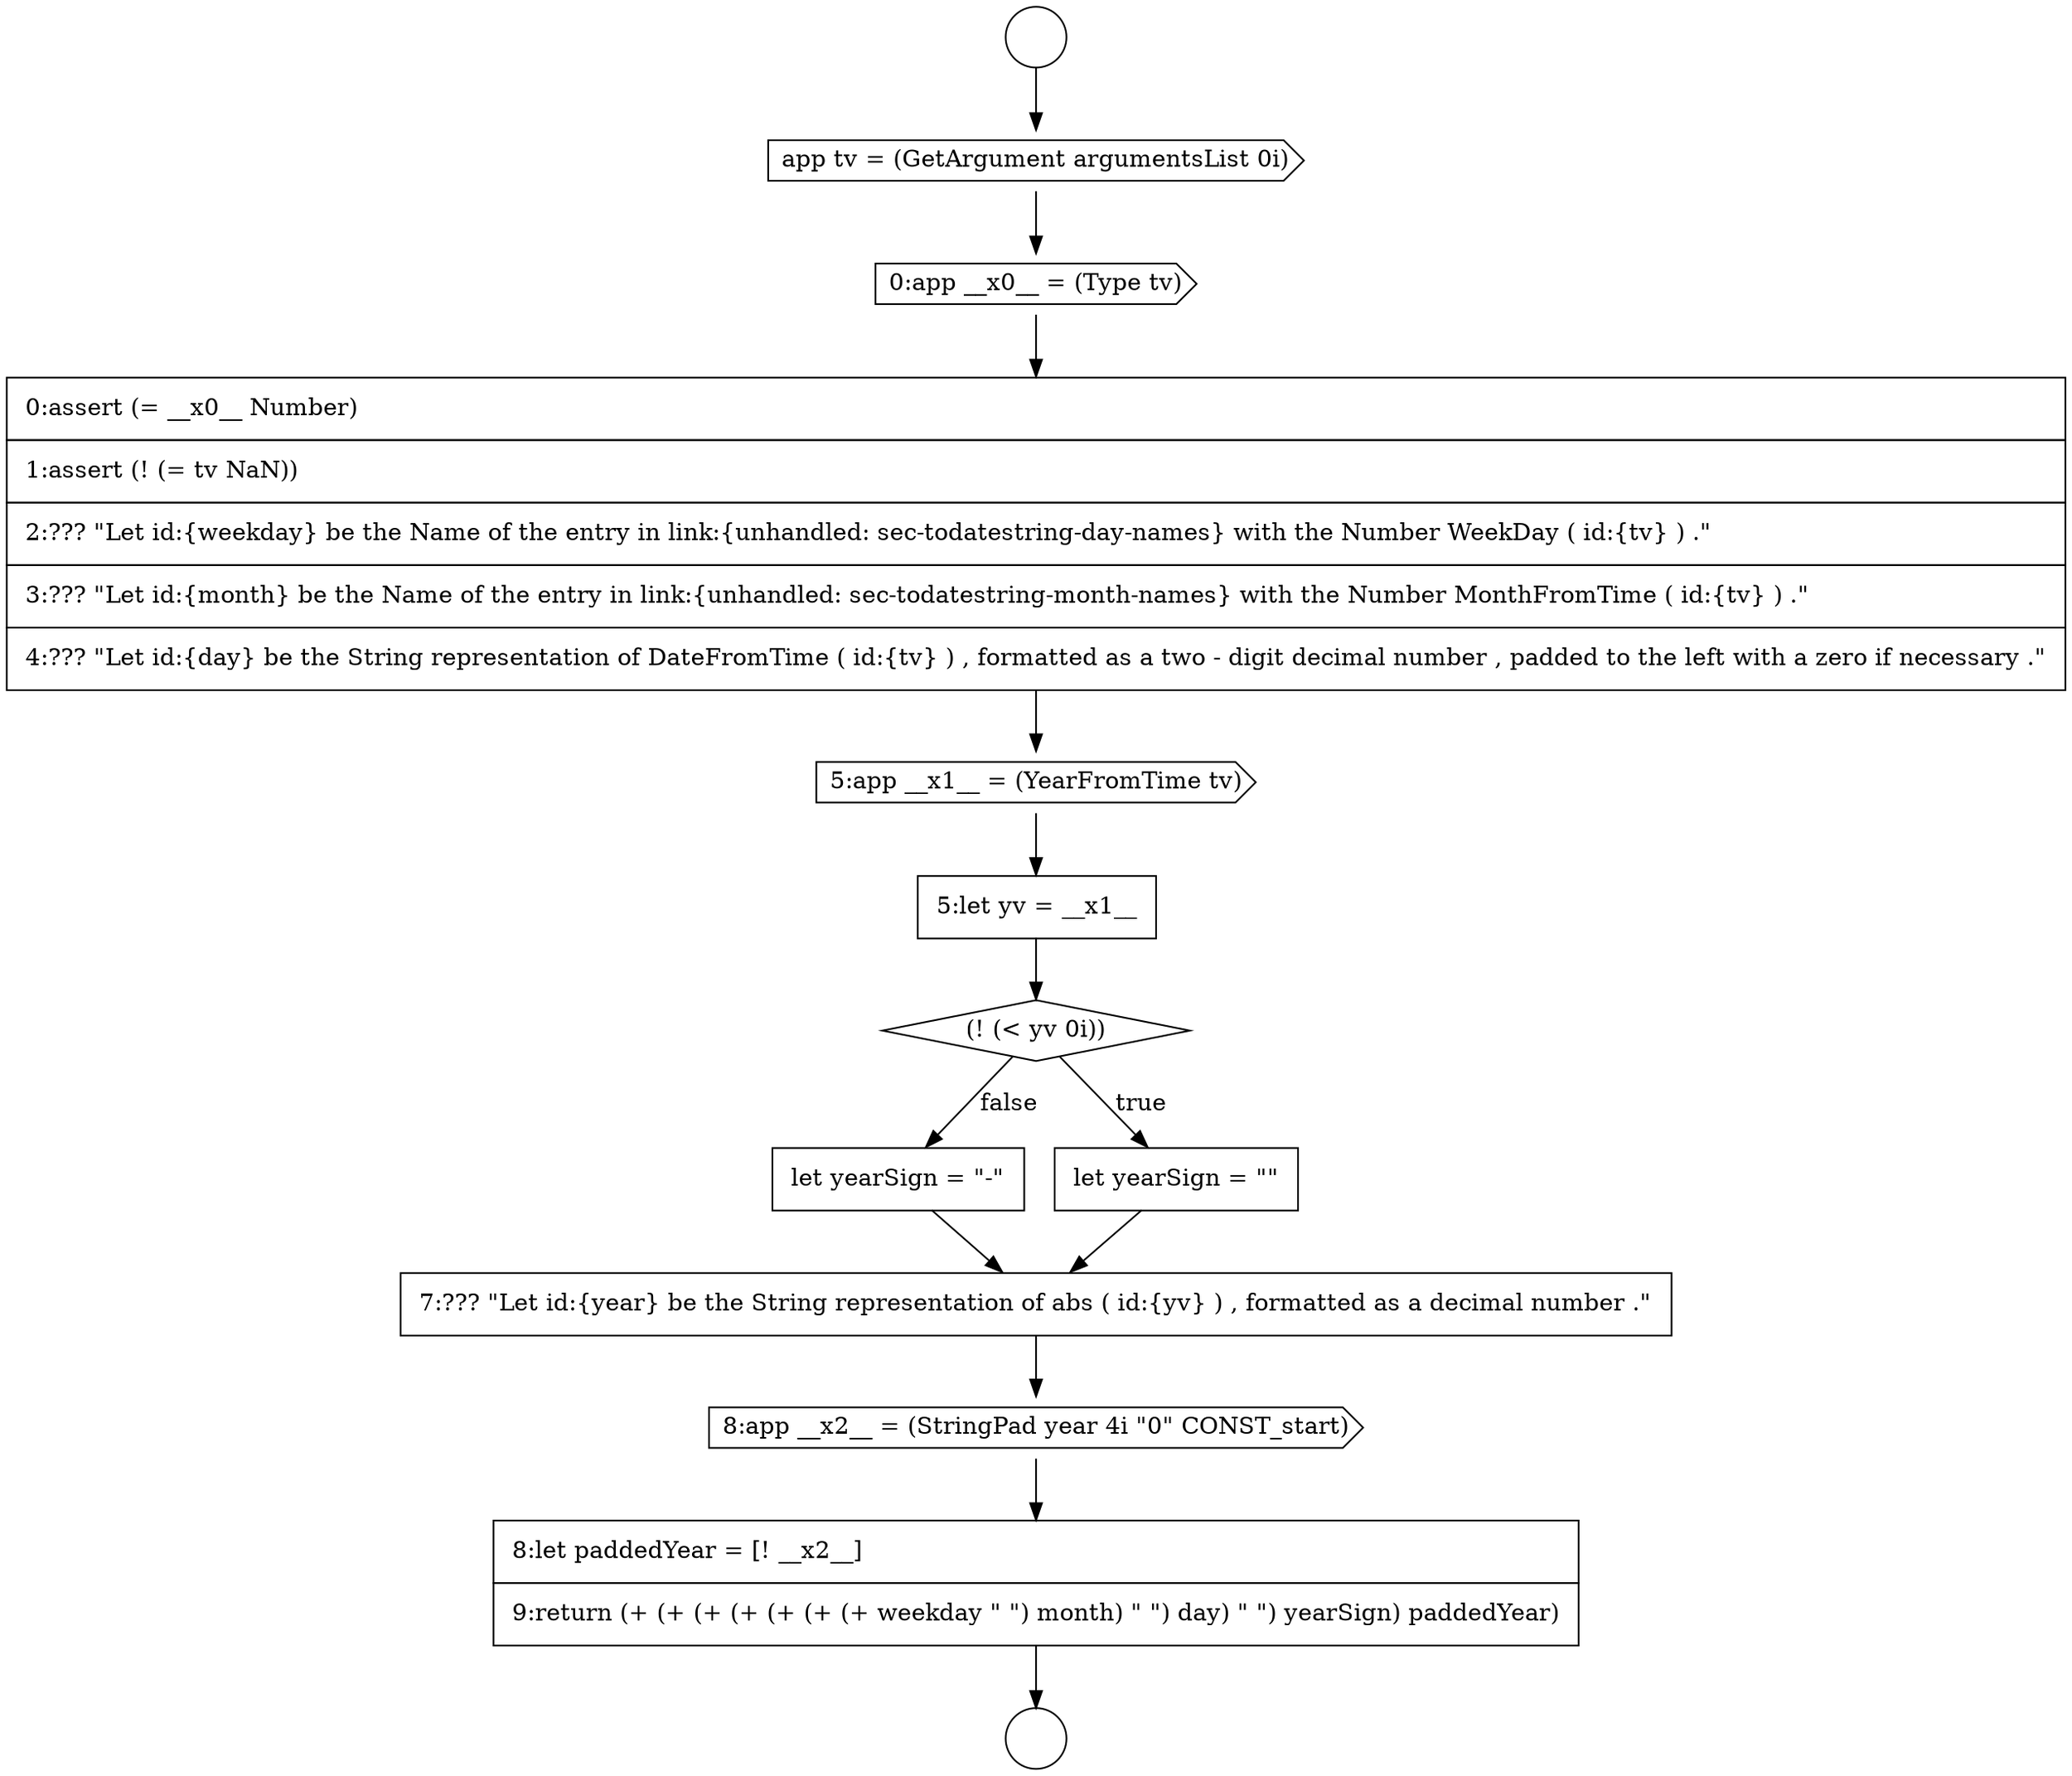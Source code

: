 digraph {
  node13475 [shape=cds, label=<<font color="black">5:app __x1__ = (YearFromTime tv)</font>> color="black" fillcolor="white" style=filled]
  node13474 [shape=none, margin=0, label=<<font color="black">
    <table border="0" cellborder="1" cellspacing="0" cellpadding="10">
      <tr><td align="left">0:assert (= __x0__ Number)</td></tr>
      <tr><td align="left">1:assert (! (= tv NaN))</td></tr>
      <tr><td align="left">2:??? &quot;Let id:{weekday} be the Name of the entry in link:{unhandled: sec-todatestring-day-names} with the Number WeekDay ( id:{tv} ) .&quot;</td></tr>
      <tr><td align="left">3:??? &quot;Let id:{month} be the Name of the entry in link:{unhandled: sec-todatestring-month-names} with the Number MonthFromTime ( id:{tv} ) .&quot;</td></tr>
      <tr><td align="left">4:??? &quot;Let id:{day} be the String representation of DateFromTime ( id:{tv} ) , formatted as a two - digit decimal number , padded to the left with a zero if necessary .&quot;</td></tr>
    </table>
  </font>> color="black" fillcolor="white" style=filled]
  node13479 [shape=none, margin=0, label=<<font color="black">
    <table border="0" cellborder="1" cellspacing="0" cellpadding="10">
      <tr><td align="left">let yearSign = &quot;-&quot;</td></tr>
    </table>
  </font>> color="black" fillcolor="white" style=filled]
  node13476 [shape=none, margin=0, label=<<font color="black">
    <table border="0" cellborder="1" cellspacing="0" cellpadding="10">
      <tr><td align="left">5:let yv = __x1__</td></tr>
    </table>
  </font>> color="black" fillcolor="white" style=filled]
  node13472 [shape=cds, label=<<font color="black">app tv = (GetArgument argumentsList 0i)</font>> color="black" fillcolor="white" style=filled]
  node13480 [shape=none, margin=0, label=<<font color="black">
    <table border="0" cellborder="1" cellspacing="0" cellpadding="10">
      <tr><td align="left">7:??? &quot;Let id:{year} be the String representation of abs ( id:{yv} ) , formatted as a decimal number .&quot;</td></tr>
    </table>
  </font>> color="black" fillcolor="white" style=filled]
  node13471 [shape=circle label=" " color="black" fillcolor="white" style=filled]
  node13482 [shape=none, margin=0, label=<<font color="black">
    <table border="0" cellborder="1" cellspacing="0" cellpadding="10">
      <tr><td align="left">8:let paddedYear = [! __x2__]</td></tr>
      <tr><td align="left">9:return (+ (+ (+ (+ (+ (+ (+ weekday &quot; &quot;) month) &quot; &quot;) day) &quot; &quot;) yearSign) paddedYear)</td></tr>
    </table>
  </font>> color="black" fillcolor="white" style=filled]
  node13477 [shape=diamond, label=<<font color="black">(! (&lt; yv 0i))</font>> color="black" fillcolor="white" style=filled]
  node13481 [shape=cds, label=<<font color="black">8:app __x2__ = (StringPad year 4i &quot;0&quot; CONST_start)</font>> color="black" fillcolor="white" style=filled]
  node13470 [shape=circle label=" " color="black" fillcolor="white" style=filled]
  node13473 [shape=cds, label=<<font color="black">0:app __x0__ = (Type tv)</font>> color="black" fillcolor="white" style=filled]
  node13478 [shape=none, margin=0, label=<<font color="black">
    <table border="0" cellborder="1" cellspacing="0" cellpadding="10">
      <tr><td align="left">let yearSign = &quot;&quot;</td></tr>
    </table>
  </font>> color="black" fillcolor="white" style=filled]
  node13472 -> node13473 [ color="black"]
  node13474 -> node13475 [ color="black"]
  node13476 -> node13477 [ color="black"]
  node13478 -> node13480 [ color="black"]
  node13481 -> node13482 [ color="black"]
  node13482 -> node13471 [ color="black"]
  node13477 -> node13478 [label=<<font color="black">true</font>> color="black"]
  node13477 -> node13479 [label=<<font color="black">false</font>> color="black"]
  node13470 -> node13472 [ color="black"]
  node13479 -> node13480 [ color="black"]
  node13475 -> node13476 [ color="black"]
  node13473 -> node13474 [ color="black"]
  node13480 -> node13481 [ color="black"]
}
